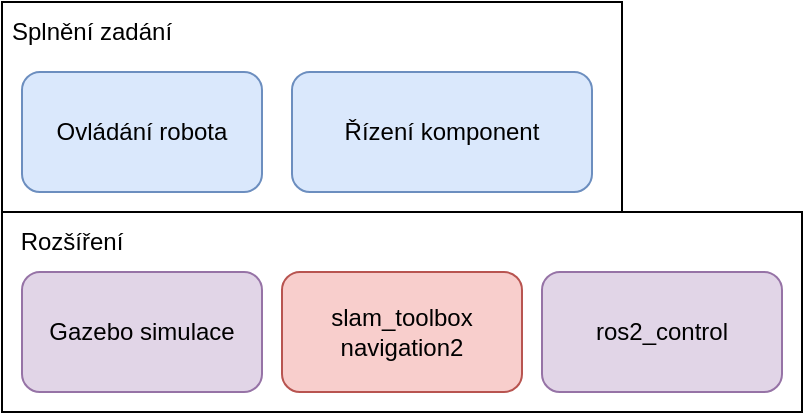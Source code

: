 <mxfile version="24.2.7" type="device">
  <diagram name="Stránka-1" id="x8HH16_4FbfdLSYBHxFO">
    <mxGraphModel dx="1426" dy="785" grid="1" gridSize="10" guides="1" tooltips="1" connect="1" arrows="1" fold="1" page="1" pageScale="1" pageWidth="500" pageHeight="300" math="0" shadow="0">
      <root>
        <mxCell id="0" />
        <mxCell id="1" parent="0" />
        <mxCell id="OkqB5Of86qm4z5RorWIq-6" value="" style="rounded=0;whiteSpace=wrap;html=1;" vertex="1" parent="1">
          <mxGeometry x="50" y="153" width="400" height="100" as="geometry" />
        </mxCell>
        <mxCell id="OkqB5Of86qm4z5RorWIq-1" value="" style="rounded=0;whiteSpace=wrap;html=1;" vertex="1" parent="1">
          <mxGeometry x="50" y="48" width="310" height="105" as="geometry" />
        </mxCell>
        <mxCell id="OkqB5Of86qm4z5RorWIq-2" value="Gazebo simulace" style="rounded=1;whiteSpace=wrap;html=1;fillColor=#e1d5e7;strokeColor=#9673a6;" vertex="1" parent="1">
          <mxGeometry x="60" y="183" width="120" height="60" as="geometry" />
        </mxCell>
        <mxCell id="OkqB5Of86qm4z5RorWIq-3" value="Ovládání robota" style="rounded=1;whiteSpace=wrap;html=1;fillColor=#dae8fc;strokeColor=#6c8ebf;" vertex="1" parent="1">
          <mxGeometry x="60" y="83" width="120" height="60" as="geometry" />
        </mxCell>
        <mxCell id="OkqB5Of86qm4z5RorWIq-4" value="slam_toolbox&lt;div&gt;navigation2&lt;/div&gt;" style="rounded=1;whiteSpace=wrap;html=1;fillColor=#f8cecc;strokeColor=#b85450;" vertex="1" parent="1">
          <mxGeometry x="190" y="183" width="120" height="60" as="geometry" />
        </mxCell>
        <mxCell id="OkqB5Of86qm4z5RorWIq-5" value="ros2_control" style="rounded=1;whiteSpace=wrap;html=1;fillColor=#e1d5e7;strokeColor=#9673a6;" vertex="1" parent="1">
          <mxGeometry x="320" y="183" width="120" height="60" as="geometry" />
        </mxCell>
        <mxCell id="OkqB5Of86qm4z5RorWIq-7" value="Řízení komponent" style="rounded=1;whiteSpace=wrap;html=1;fillColor=#dae8fc;strokeColor=#6c8ebf;" vertex="1" parent="1">
          <mxGeometry x="195" y="83" width="150" height="60" as="geometry" />
        </mxCell>
        <mxCell id="OkqB5Of86qm4z5RorWIq-8" value="Splnění zadání" style="text;html=1;align=center;verticalAlign=middle;whiteSpace=wrap;rounded=0;" vertex="1" parent="1">
          <mxGeometry x="50" y="48" width="90" height="30" as="geometry" />
        </mxCell>
        <mxCell id="OkqB5Of86qm4z5RorWIq-9" value="Rozšíření" style="text;html=1;align=center;verticalAlign=middle;whiteSpace=wrap;rounded=0;" vertex="1" parent="1">
          <mxGeometry x="50" y="153" width="70" height="30" as="geometry" />
        </mxCell>
      </root>
    </mxGraphModel>
  </diagram>
</mxfile>
